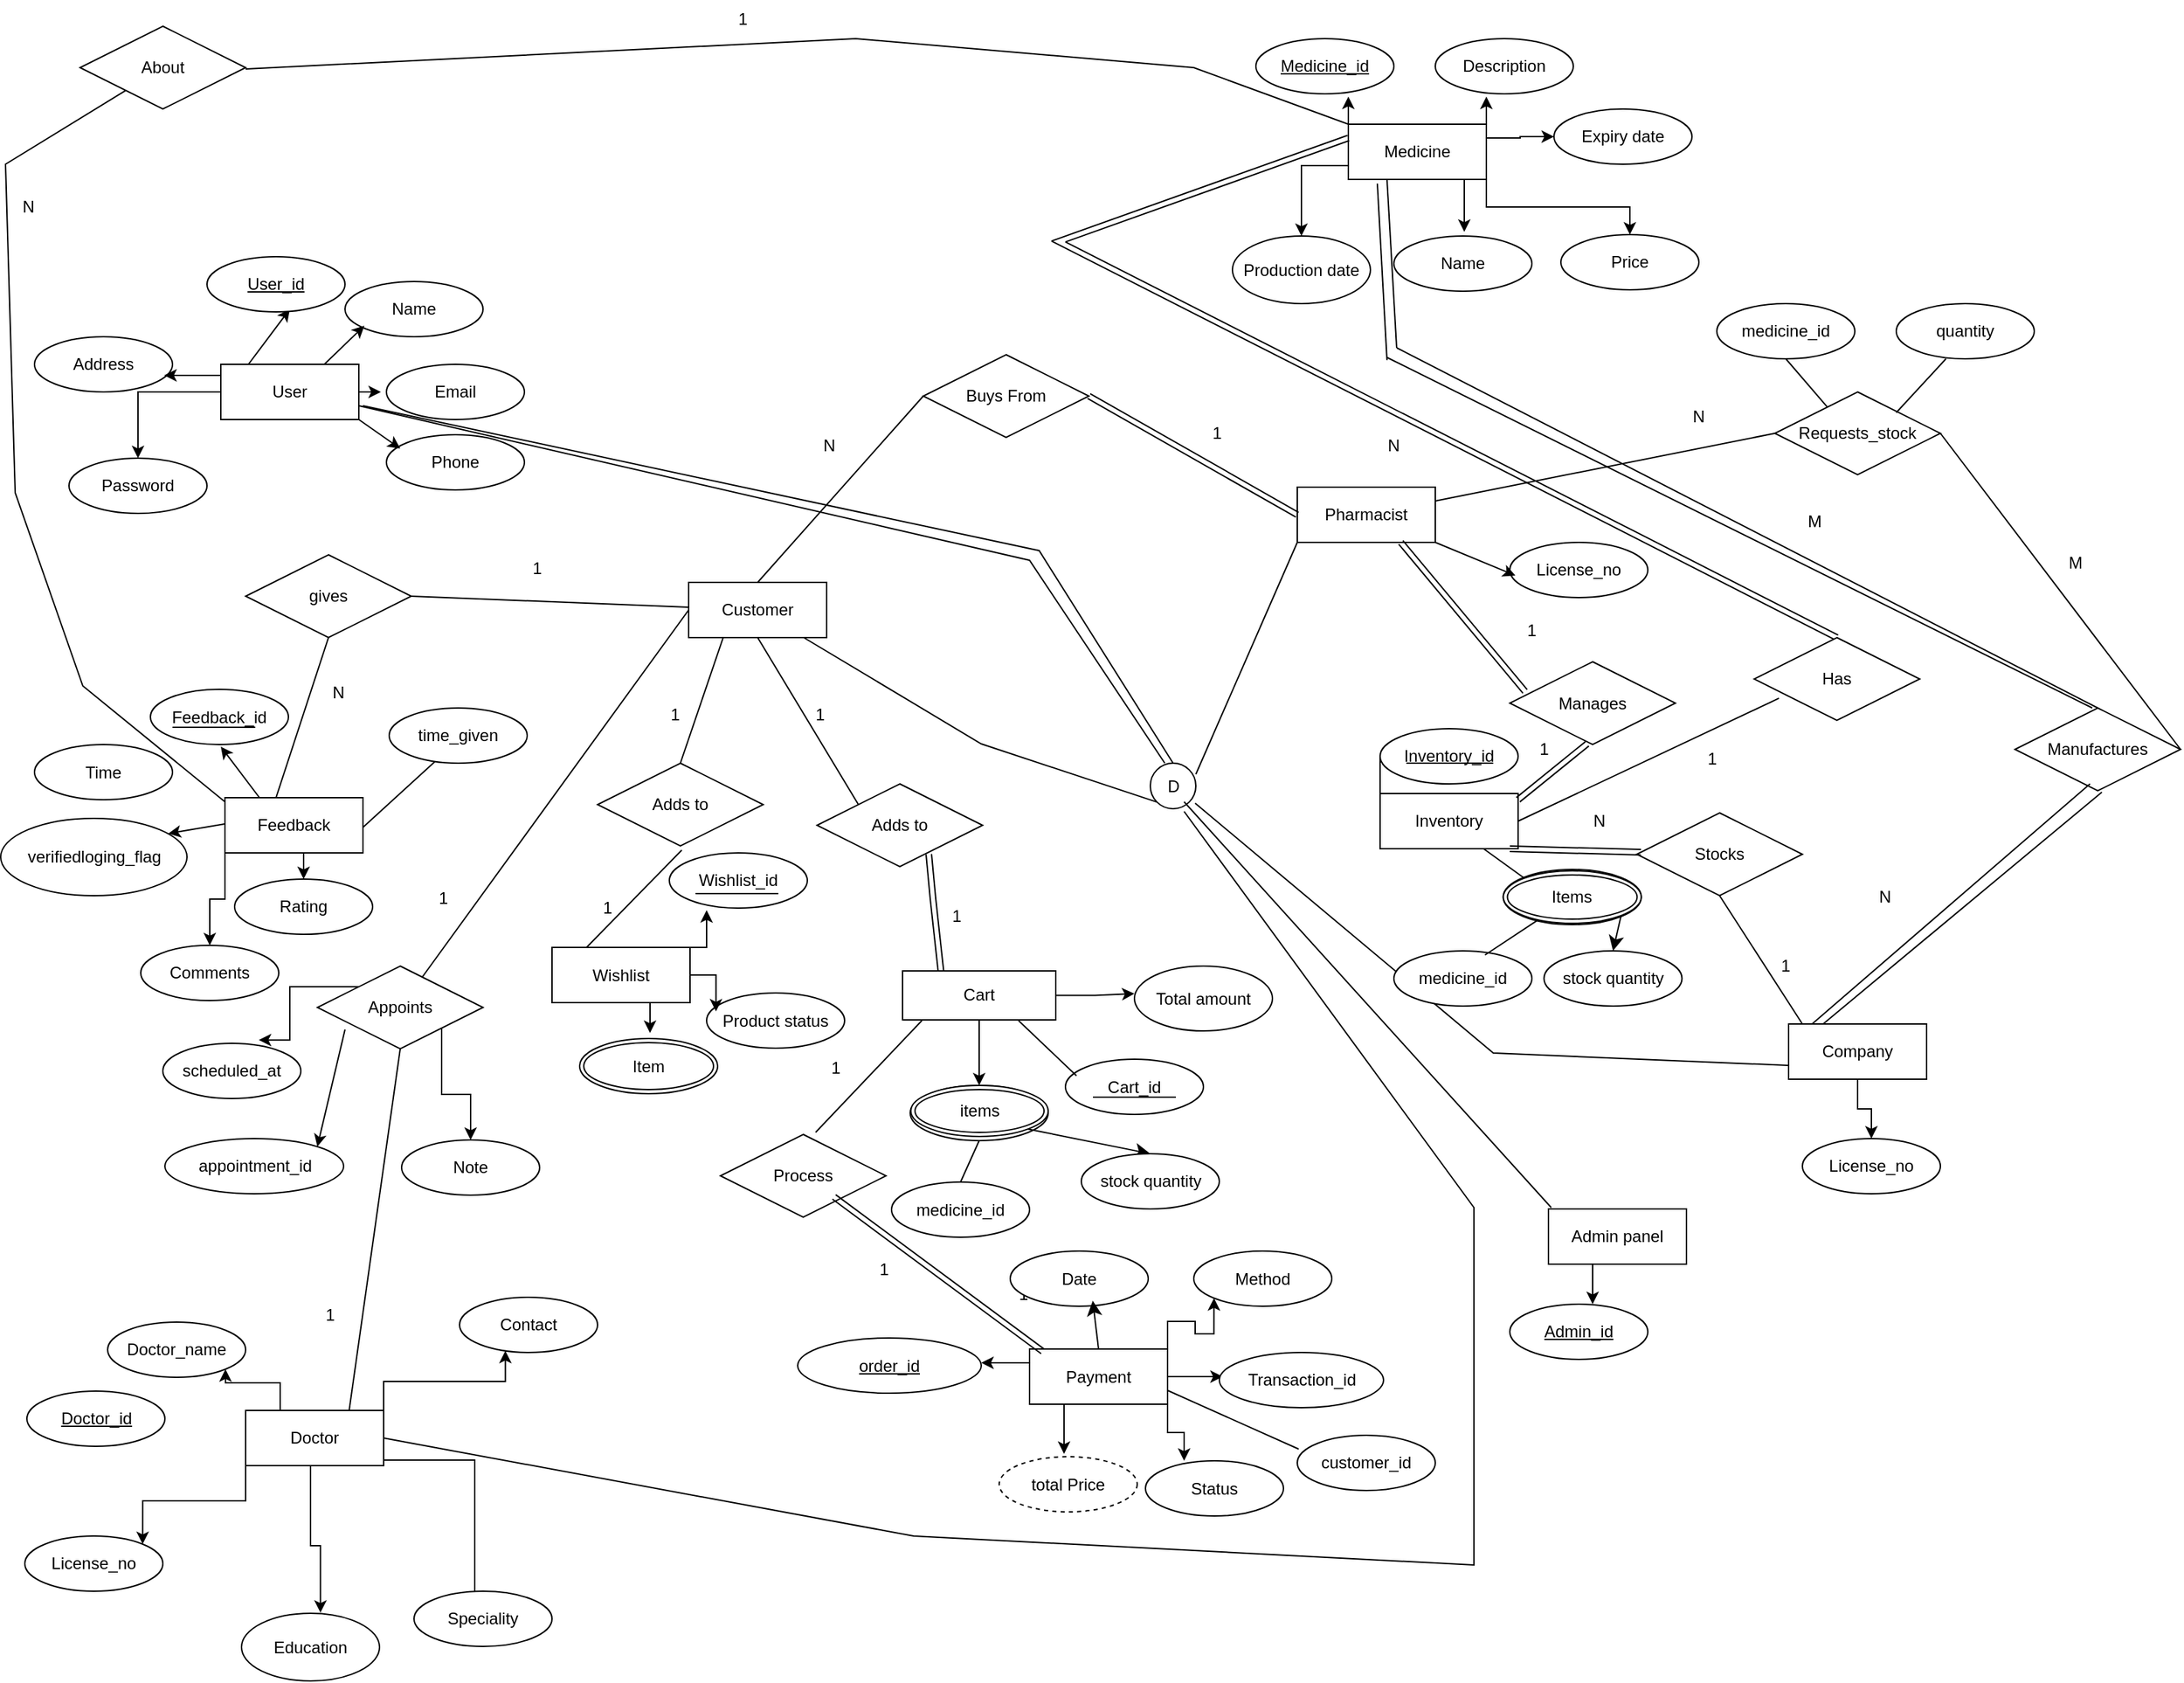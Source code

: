 <mxfile version="28.1.2">
  <diagram name="Page-1" id="v4HXHSRvq-0TawZMF5cE">
    <mxGraphModel dx="1840" dy="809" grid="1" gridSize="10" guides="1" tooltips="1" connect="1" arrows="1" fold="1" page="1" pageScale="1" pageWidth="850" pageHeight="1100" math="0" shadow="0">
      <root>
        <mxCell id="0" />
        <mxCell id="1" parent="0" />
        <mxCell id="WJC3YyN3c5gOsNlFL1U4-1" style="edgeStyle=orthogonalEdgeStyle;rounded=0;orthogonalLoop=1;jettySize=auto;html=1;exitX=0;exitY=0.5;exitDx=0;exitDy=0;entryX=0.5;entryY=0;entryDx=0;entryDy=0;" edge="1" parent="1" source="WJC3YyN3c5gOsNlFL1U4-2" target="WJC3YyN3c5gOsNlFL1U4-139">
          <mxGeometry relative="1" as="geometry" />
        </mxCell>
        <mxCell id="WJC3YyN3c5gOsNlFL1U4-2" value="User" style="whiteSpace=wrap;html=1;align=center;" vertex="1" parent="1">
          <mxGeometry x="170" y="264" width="100" height="40" as="geometry" />
        </mxCell>
        <mxCell id="WJC3YyN3c5gOsNlFL1U4-3" value="" style="endArrow=classic;html=1;rounded=0;" edge="1" parent="1">
          <mxGeometry width="50" height="50" relative="1" as="geometry">
            <mxPoint x="190" y="264" as="sourcePoint" />
            <mxPoint x="220" y="224" as="targetPoint" />
          </mxGeometry>
        </mxCell>
        <mxCell id="WJC3YyN3c5gOsNlFL1U4-4" value="Address" style="ellipse;whiteSpace=wrap;html=1;align=center;" vertex="1" parent="1">
          <mxGeometry x="35" y="244" width="100" height="40" as="geometry" />
        </mxCell>
        <mxCell id="WJC3YyN3c5gOsNlFL1U4-5" value="Phone" style="ellipse;whiteSpace=wrap;html=1;align=center;" vertex="1" parent="1">
          <mxGeometry x="290" y="315" width="100" height="40" as="geometry" />
        </mxCell>
        <mxCell id="WJC3YyN3c5gOsNlFL1U4-6" value="Email" style="ellipse;whiteSpace=wrap;html=1;align=center;" vertex="1" parent="1">
          <mxGeometry x="290" y="264" width="100" height="40" as="geometry" />
        </mxCell>
        <mxCell id="WJC3YyN3c5gOsNlFL1U4-7" value="Name" style="ellipse;whiteSpace=wrap;html=1;align=center;" vertex="1" parent="1">
          <mxGeometry x="260" y="204" width="100" height="40" as="geometry" />
        </mxCell>
        <mxCell id="WJC3YyN3c5gOsNlFL1U4-8" value="" style="endArrow=classic;html=1;rounded=0;" edge="1" parent="1">
          <mxGeometry width="50" height="50" relative="1" as="geometry">
            <mxPoint x="245" y="264" as="sourcePoint" />
            <mxPoint x="274" y="236" as="targetPoint" />
            <Array as="points" />
          </mxGeometry>
        </mxCell>
        <mxCell id="WJC3YyN3c5gOsNlFL1U4-9" value="" style="endArrow=classic;html=1;rounded=0;" edge="1" parent="1">
          <mxGeometry width="50" height="50" relative="1" as="geometry">
            <mxPoint x="170" y="272" as="sourcePoint" />
            <mxPoint x="129" y="272" as="targetPoint" />
          </mxGeometry>
        </mxCell>
        <mxCell id="WJC3YyN3c5gOsNlFL1U4-10" value="" style="endArrow=none;html=1;rounded=0;" edge="1" parent="1">
          <mxGeometry width="50" height="50" relative="1" as="geometry">
            <mxPoint x="259" y="419" as="sourcePoint" />
            <mxPoint x="259" y="419" as="targetPoint" />
          </mxGeometry>
        </mxCell>
        <mxCell id="WJC3YyN3c5gOsNlFL1U4-11" value="" style="edgeStyle=none;orthogonalLoop=1;jettySize=auto;html=1;rounded=0;" edge="1" parent="1">
          <mxGeometry width="100" relative="1" as="geometry">
            <mxPoint x="270" y="284" as="sourcePoint" />
            <mxPoint x="286" y="284" as="targetPoint" />
            <Array as="points" />
          </mxGeometry>
        </mxCell>
        <mxCell id="WJC3YyN3c5gOsNlFL1U4-12" value="" style="edgeStyle=none;orthogonalLoop=1;jettySize=auto;html=1;rounded=0;" edge="1" parent="1">
          <mxGeometry width="100" relative="1" as="geometry">
            <mxPoint x="270" y="304" as="sourcePoint" />
            <mxPoint x="300" y="325" as="targetPoint" />
            <Array as="points" />
          </mxGeometry>
        </mxCell>
        <mxCell id="WJC3YyN3c5gOsNlFL1U4-13" style="edgeStyle=orthogonalEdgeStyle;rounded=0;orthogonalLoop=1;jettySize=auto;html=1;exitX=0.5;exitY=1;exitDx=0;exitDy=0;entryX=0.5;entryY=0;entryDx=0;entryDy=0;" edge="1" parent="1" source="WJC3YyN3c5gOsNlFL1U4-15" target="WJC3YyN3c5gOsNlFL1U4-22">
          <mxGeometry relative="1" as="geometry" />
        </mxCell>
        <mxCell id="WJC3YyN3c5gOsNlFL1U4-14" style="edgeStyle=orthogonalEdgeStyle;rounded=0;orthogonalLoop=1;jettySize=auto;html=1;exitX=0;exitY=1;exitDx=0;exitDy=0;entryX=0.5;entryY=0;entryDx=0;entryDy=0;" edge="1" parent="1" source="WJC3YyN3c5gOsNlFL1U4-15" target="WJC3YyN3c5gOsNlFL1U4-99">
          <mxGeometry relative="1" as="geometry" />
        </mxCell>
        <mxCell id="WJC3YyN3c5gOsNlFL1U4-15" value="Feedback" style="whiteSpace=wrap;html=1;align=center;" vertex="1" parent="1">
          <mxGeometry x="173" y="578" width="100" height="40" as="geometry" />
        </mxCell>
        <mxCell id="WJC3YyN3c5gOsNlFL1U4-16" value="Feedback_id" style="ellipse;whiteSpace=wrap;html=1;align=center;" vertex="1" parent="1">
          <mxGeometry x="119" y="499.5" width="100" height="40" as="geometry" />
        </mxCell>
        <mxCell id="WJC3YyN3c5gOsNlFL1U4-17" value="verifiedloging_flag" style="ellipse;whiteSpace=wrap;html=1;align=center;" vertex="1" parent="1">
          <mxGeometry x="10.5" y="593" width="135" height="56" as="geometry" />
        </mxCell>
        <mxCell id="WJC3YyN3c5gOsNlFL1U4-18" value="" style="line;strokeWidth=1;rotatable=0;dashed=0;labelPosition=right;align=left;verticalAlign=middle;spacingTop=0;spacingLeft=6;points=[];portConstraint=eastwest;" vertex="1" parent="1">
          <mxGeometry x="135" y="522" width="60" height="10" as="geometry" />
        </mxCell>
        <mxCell id="WJC3YyN3c5gOsNlFL1U4-19" value="User_id" style="ellipse;whiteSpace=wrap;html=1;align=center;fontStyle=4;" vertex="1" parent="1">
          <mxGeometry x="160" y="186" width="100" height="40" as="geometry" />
        </mxCell>
        <mxCell id="WJC3YyN3c5gOsNlFL1U4-20" value="" style="endArrow=classic;html=1;rounded=0;exitX=0.25;exitY=0;exitDx=0;exitDy=0;" edge="1" parent="1" source="WJC3YyN3c5gOsNlFL1U4-15">
          <mxGeometry width="50" height="50" relative="1" as="geometry">
            <mxPoint x="164" y="587" as="sourcePoint" />
            <mxPoint x="170" y="541" as="targetPoint" />
            <Array as="points" />
          </mxGeometry>
        </mxCell>
        <mxCell id="WJC3YyN3c5gOsNlFL1U4-21" value="" style="endArrow=classic;html=1;rounded=0;" edge="1" parent="1">
          <mxGeometry width="50" height="50" relative="1" as="geometry">
            <mxPoint x="173" y="597" as="sourcePoint" />
            <mxPoint x="132" y="604" as="targetPoint" />
            <Array as="points">
              <mxPoint x="173" y="597" />
            </Array>
          </mxGeometry>
        </mxCell>
        <mxCell id="WJC3YyN3c5gOsNlFL1U4-22" value="Rating" style="ellipse;whiteSpace=wrap;html=1;align=center;" vertex="1" parent="1">
          <mxGeometry x="180" y="637" width="100" height="40" as="geometry" />
        </mxCell>
        <mxCell id="WJC3YyN3c5gOsNlFL1U4-23" style="edgeStyle=orthogonalEdgeStyle;rounded=0;orthogonalLoop=1;jettySize=auto;html=1;exitX=1;exitY=0.25;exitDx=0;exitDy=0;entryX=0;entryY=0.5;entryDx=0;entryDy=0;" edge="1" parent="1" source="WJC3YyN3c5gOsNlFL1U4-29" target="WJC3YyN3c5gOsNlFL1U4-34">
          <mxGeometry relative="1" as="geometry" />
        </mxCell>
        <mxCell id="WJC3YyN3c5gOsNlFL1U4-24" style="edgeStyle=orthogonalEdgeStyle;rounded=0;orthogonalLoop=1;jettySize=auto;html=1;exitX=0;exitY=0.75;exitDx=0;exitDy=0;" edge="1" parent="1" source="WJC3YyN3c5gOsNlFL1U4-29" target="WJC3YyN3c5gOsNlFL1U4-33">
          <mxGeometry relative="1" as="geometry" />
        </mxCell>
        <mxCell id="WJC3YyN3c5gOsNlFL1U4-25" style="edgeStyle=orthogonalEdgeStyle;rounded=0;orthogonalLoop=1;jettySize=auto;html=1;exitX=0.75;exitY=1;exitDx=0;exitDy=0;" edge="1" parent="1" source="WJC3YyN3c5gOsNlFL1U4-29">
          <mxGeometry relative="1" as="geometry">
            <mxPoint x="1071" y="168" as="targetPoint" />
          </mxGeometry>
        </mxCell>
        <mxCell id="WJC3YyN3c5gOsNlFL1U4-26" style="edgeStyle=orthogonalEdgeStyle;rounded=0;orthogonalLoop=1;jettySize=auto;html=1;exitX=0;exitY=0;exitDx=0;exitDy=0;" edge="1" parent="1" source="WJC3YyN3c5gOsNlFL1U4-29">
          <mxGeometry relative="1" as="geometry">
            <mxPoint x="987" y="70" as="targetPoint" />
          </mxGeometry>
        </mxCell>
        <mxCell id="WJC3YyN3c5gOsNlFL1U4-27" style="edgeStyle=orthogonalEdgeStyle;rounded=0;orthogonalLoop=1;jettySize=auto;html=1;exitX=1;exitY=0;exitDx=0;exitDy=0;" edge="1" parent="1" source="WJC3YyN3c5gOsNlFL1U4-29">
          <mxGeometry relative="1" as="geometry">
            <mxPoint x="1087" y="70" as="targetPoint" />
          </mxGeometry>
        </mxCell>
        <mxCell id="WJC3YyN3c5gOsNlFL1U4-28" style="edgeStyle=orthogonalEdgeStyle;rounded=0;orthogonalLoop=1;jettySize=auto;html=1;exitX=1;exitY=1;exitDx=0;exitDy=0;" edge="1" parent="1" source="WJC3YyN3c5gOsNlFL1U4-29" target="WJC3YyN3c5gOsNlFL1U4-64">
          <mxGeometry relative="1" as="geometry">
            <mxPoint x="1176" y="175" as="targetPoint" />
          </mxGeometry>
        </mxCell>
        <mxCell id="WJC3YyN3c5gOsNlFL1U4-29" value="Medicine" style="whiteSpace=wrap;html=1;align=center;" vertex="1" parent="1">
          <mxGeometry x="987" y="90" width="100" height="40" as="geometry" />
        </mxCell>
        <mxCell id="WJC3YyN3c5gOsNlFL1U4-30" value="Medicine_id" style="ellipse;whiteSpace=wrap;html=1;align=center;fontStyle=4;" vertex="1" parent="1">
          <mxGeometry x="920" y="28" width="100" height="40" as="geometry" />
        </mxCell>
        <mxCell id="WJC3YyN3c5gOsNlFL1U4-31" value="Name" style="ellipse;whiteSpace=wrap;html=1;align=center;" vertex="1" parent="1">
          <mxGeometry x="1020" y="171" width="100" height="40" as="geometry" />
        </mxCell>
        <mxCell id="WJC3YyN3c5gOsNlFL1U4-32" value="Description" style="ellipse;whiteSpace=wrap;html=1;align=center;" vertex="1" parent="1">
          <mxGeometry x="1050" y="28" width="100" height="40" as="geometry" />
        </mxCell>
        <mxCell id="WJC3YyN3c5gOsNlFL1U4-33" value="Production date" style="ellipse;whiteSpace=wrap;html=1;align=center;" vertex="1" parent="1">
          <mxGeometry x="903" y="171" width="100" height="49" as="geometry" />
        </mxCell>
        <mxCell id="WJC3YyN3c5gOsNlFL1U4-34" value="Expiry date" style="ellipse;whiteSpace=wrap;html=1;align=center;" vertex="1" parent="1">
          <mxGeometry x="1136" y="79" width="100" height="40" as="geometry" />
        </mxCell>
        <mxCell id="WJC3YyN3c5gOsNlFL1U4-35" style="edgeStyle=orthogonalEdgeStyle;rounded=0;orthogonalLoop=1;jettySize=auto;html=1;exitX=0;exitY=1;exitDx=0;exitDy=0;entryX=1;entryY=0;entryDx=0;entryDy=0;" edge="1" parent="1" source="WJC3YyN3c5gOsNlFL1U4-38" target="WJC3YyN3c5gOsNlFL1U4-40">
          <mxGeometry relative="1" as="geometry" />
        </mxCell>
        <mxCell id="WJC3YyN3c5gOsNlFL1U4-36" style="edgeStyle=orthogonalEdgeStyle;rounded=0;orthogonalLoop=1;jettySize=auto;html=1;exitX=0.25;exitY=0;exitDx=0;exitDy=0;entryX=1;entryY=1;entryDx=0;entryDy=0;" edge="1" parent="1" source="WJC3YyN3c5gOsNlFL1U4-38" target="WJC3YyN3c5gOsNlFL1U4-41">
          <mxGeometry relative="1" as="geometry" />
        </mxCell>
        <mxCell id="WJC3YyN3c5gOsNlFL1U4-37" style="edgeStyle=orthogonalEdgeStyle;rounded=0;orthogonalLoop=1;jettySize=auto;html=1;exitX=1;exitY=0.5;exitDx=0;exitDy=0;entryX=0;entryY=0.5;entryDx=0;entryDy=0;" edge="1" parent="1">
          <mxGeometry relative="1" as="geometry">
            <mxPoint x="288" y="1057" as="sourcePoint" />
            <mxPoint x="353" y="1162" as="targetPoint" />
            <Array as="points">
              <mxPoint x="354" y="1058" />
              <mxPoint x="354" y="1162" />
            </Array>
          </mxGeometry>
        </mxCell>
        <mxCell id="WJC3YyN3c5gOsNlFL1U4-38" value="Doctor" style="whiteSpace=wrap;html=1;align=center;" vertex="1" parent="1">
          <mxGeometry x="188" y="1022" width="100" height="40" as="geometry" />
        </mxCell>
        <mxCell id="WJC3YyN3c5gOsNlFL1U4-39" value="Doctor_id" style="ellipse;whiteSpace=wrap;html=1;align=center;fontStyle=4;" vertex="1" parent="1">
          <mxGeometry x="29.5" y="1008" width="100" height="40" as="geometry" />
        </mxCell>
        <mxCell id="WJC3YyN3c5gOsNlFL1U4-40" value="License_no" style="ellipse;whiteSpace=wrap;html=1;align=center;" vertex="1" parent="1">
          <mxGeometry x="28" y="1113" width="100" height="40" as="geometry" />
        </mxCell>
        <mxCell id="WJC3YyN3c5gOsNlFL1U4-41" value="Doctor_name" style="ellipse;whiteSpace=wrap;html=1;align=center;" vertex="1" parent="1">
          <mxGeometry x="88" y="958" width="100" height="40" as="geometry" />
        </mxCell>
        <mxCell id="WJC3YyN3c5gOsNlFL1U4-42" value="Education" style="ellipse;whiteSpace=wrap;html=1;align=center;" vertex="1" parent="1">
          <mxGeometry x="185" y="1169" width="100" height="49" as="geometry" />
        </mxCell>
        <mxCell id="WJC3YyN3c5gOsNlFL1U4-43" value="Speciality" style="ellipse;whiteSpace=wrap;html=1;align=center;" vertex="1" parent="1">
          <mxGeometry x="310" y="1153" width="100" height="40" as="geometry" />
        </mxCell>
        <mxCell id="WJC3YyN3c5gOsNlFL1U4-44" value="Contact" style="ellipse;whiteSpace=wrap;html=1;align=center;" vertex="1" parent="1">
          <mxGeometry x="343" y="940" width="100" height="40" as="geometry" />
        </mxCell>
        <mxCell id="WJC3YyN3c5gOsNlFL1U4-45" style="edgeStyle=orthogonalEdgeStyle;rounded=0;orthogonalLoop=1;jettySize=auto;html=1;entryX=0.572;entryY=-0.009;entryDx=0;entryDy=0;entryPerimeter=0;" edge="1" parent="1" source="WJC3YyN3c5gOsNlFL1U4-38" target="WJC3YyN3c5gOsNlFL1U4-42">
          <mxGeometry relative="1" as="geometry">
            <Array as="points">
              <mxPoint x="235" y="1120" />
              <mxPoint x="242" y="1120" />
            </Array>
          </mxGeometry>
        </mxCell>
        <mxCell id="WJC3YyN3c5gOsNlFL1U4-46" style="edgeStyle=orthogonalEdgeStyle;rounded=0;orthogonalLoop=1;jettySize=auto;html=1;exitX=1;exitY=1;exitDx=0;exitDy=0;entryX=0.5;entryY=0;entryDx=0;entryDy=0;" edge="1" parent="1" source="WJC3YyN3c5gOsNlFL1U4-47" target="WJC3YyN3c5gOsNlFL1U4-138">
          <mxGeometry relative="1" as="geometry" />
        </mxCell>
        <mxCell id="WJC3YyN3c5gOsNlFL1U4-47" value="Appoints" style="shape=rhombus;perimeter=rhombusPerimeter;whiteSpace=wrap;html=1;align=center;" vertex="1" parent="1">
          <mxGeometry x="240" y="700" width="120" height="60" as="geometry" />
        </mxCell>
        <mxCell id="WJC3YyN3c5gOsNlFL1U4-48" style="edgeStyle=orthogonalEdgeStyle;rounded=0;orthogonalLoop=1;jettySize=auto;html=1;exitX=1;exitY=0;exitDx=0;exitDy=0;entryX=0.332;entryY=0.97;entryDx=0;entryDy=0;entryPerimeter=0;" edge="1" parent="1" source="WJC3YyN3c5gOsNlFL1U4-38" target="WJC3YyN3c5gOsNlFL1U4-44">
          <mxGeometry relative="1" as="geometry" />
        </mxCell>
        <mxCell id="WJC3YyN3c5gOsNlFL1U4-49" value="gives" style="shape=rhombus;perimeter=rhombusPerimeter;whiteSpace=wrap;html=1;align=center;" vertex="1" parent="1">
          <mxGeometry x="188" y="402" width="120" height="60" as="geometry" />
        </mxCell>
        <mxCell id="WJC3YyN3c5gOsNlFL1U4-50" value="N" style="text;strokeColor=none;fillColor=none;spacingLeft=4;spacingRight=4;overflow=hidden;rotatable=0;points=[[0,0.5],[1,0.5]];portConstraint=eastwest;fontSize=12;whiteSpace=wrap;html=1;" vertex="1" parent="1">
          <mxGeometry x="245" y="488" width="40" height="30" as="geometry" />
        </mxCell>
        <mxCell id="WJC3YyN3c5gOsNlFL1U4-51" value="Wishlist_id" style="ellipse;whiteSpace=wrap;html=1;align=center;" vertex="1" parent="1">
          <mxGeometry x="495" y="618" width="100" height="40" as="geometry" />
        </mxCell>
        <mxCell id="WJC3YyN3c5gOsNlFL1U4-52" value="Product status" style="ellipse;whiteSpace=wrap;html=1;align=center;" vertex="1" parent="1">
          <mxGeometry x="522" y="719.5" width="100" height="40" as="geometry" />
        </mxCell>
        <mxCell id="WJC3YyN3c5gOsNlFL1U4-53" value="" style="line;strokeWidth=1;rotatable=0;dashed=0;labelPosition=right;align=left;verticalAlign=middle;spacingTop=0;spacingLeft=6;points=[];portConstraint=eastwest;" vertex="1" parent="1">
          <mxGeometry x="514" y="618" width="60" height="59" as="geometry" />
        </mxCell>
        <mxCell id="WJC3YyN3c5gOsNlFL1U4-54" style="edgeStyle=orthogonalEdgeStyle;rounded=0;orthogonalLoop=1;jettySize=auto;html=1;exitX=0.75;exitY=1;exitDx=0;exitDy=0;entryX=0.5;entryY=0;entryDx=0;entryDy=0;" edge="1" parent="1" source="WJC3YyN3c5gOsNlFL1U4-55">
          <mxGeometry relative="1" as="geometry">
            <mxPoint x="481" y="748.5" as="targetPoint" />
          </mxGeometry>
        </mxCell>
        <mxCell id="WJC3YyN3c5gOsNlFL1U4-55" value="Wishlist" style="whiteSpace=wrap;html=1;align=center;" vertex="1" parent="1">
          <mxGeometry x="410" y="686.5" width="100" height="40" as="geometry" />
        </mxCell>
        <mxCell id="WJC3YyN3c5gOsNlFL1U4-56" value="Item" style="ellipse;shape=doubleEllipse;margin=3;whiteSpace=wrap;html=1;align=center;" vertex="1" parent="1">
          <mxGeometry x="430" y="752.5" width="100" height="40" as="geometry" />
        </mxCell>
        <mxCell id="WJC3YyN3c5gOsNlFL1U4-57" style="edgeStyle=orthogonalEdgeStyle;rounded=0;orthogonalLoop=1;jettySize=auto;html=1;exitX=1;exitY=0;exitDx=0;exitDy=0;entryX=0.28;entryY=1;entryDx=0;entryDy=0;entryPerimeter=0;" edge="1" parent="1" source="WJC3YyN3c5gOsNlFL1U4-55">
          <mxGeometry relative="1" as="geometry">
            <mxPoint x="522" y="659.5" as="targetPoint" />
          </mxGeometry>
        </mxCell>
        <mxCell id="WJC3YyN3c5gOsNlFL1U4-58" style="edgeStyle=orthogonalEdgeStyle;rounded=0;orthogonalLoop=1;jettySize=auto;html=1;exitX=1;exitY=0.5;exitDx=0;exitDy=0;entryX=0.068;entryY=0.335;entryDx=0;entryDy=0;entryPerimeter=0;" edge="1" parent="1" source="WJC3YyN3c5gOsNlFL1U4-55">
          <mxGeometry relative="1" as="geometry">
            <mxPoint x="528.8" y="732.9" as="targetPoint" />
          </mxGeometry>
        </mxCell>
        <mxCell id="WJC3YyN3c5gOsNlFL1U4-59" value="Adds to" style="shape=rhombus;perimeter=rhombusPerimeter;whiteSpace=wrap;html=1;align=center;" vertex="1" parent="1">
          <mxGeometry x="443" y="553" width="120" height="60" as="geometry" />
        </mxCell>
        <mxCell id="WJC3YyN3c5gOsNlFL1U4-60" value="" style="endArrow=none;html=1;rounded=0;entryX=0.25;entryY=0;entryDx=0;entryDy=0;" edge="1" parent="1" target="WJC3YyN3c5gOsNlFL1U4-55">
          <mxGeometry relative="1" as="geometry">
            <mxPoint x="504" y="616" as="sourcePoint" />
            <mxPoint x="490" y="719.5" as="targetPoint" />
          </mxGeometry>
        </mxCell>
        <mxCell id="WJC3YyN3c5gOsNlFL1U4-61" style="edgeStyle=orthogonalEdgeStyle;rounded=0;orthogonalLoop=1;jettySize=auto;html=1;exitX=1;exitY=0.5;exitDx=0;exitDy=0;entryX=0;entryY=0.5;entryDx=0;entryDy=0;" edge="1" parent="1" source="WJC3YyN3c5gOsNlFL1U4-63">
          <mxGeometry relative="1" as="geometry">
            <mxPoint x="832" y="720" as="targetPoint" />
          </mxGeometry>
        </mxCell>
        <mxCell id="WJC3YyN3c5gOsNlFL1U4-62" style="edgeStyle=orthogonalEdgeStyle;rounded=0;orthogonalLoop=1;jettySize=auto;html=1;exitX=0.5;exitY=1;exitDx=0;exitDy=0;entryX=0.5;entryY=0;entryDx=0;entryDy=0;" edge="1" parent="1" source="WJC3YyN3c5gOsNlFL1U4-63" target="WJC3YyN3c5gOsNlFL1U4-66">
          <mxGeometry relative="1" as="geometry" />
        </mxCell>
        <mxCell id="WJC3YyN3c5gOsNlFL1U4-63" value="Cart" style="whiteSpace=wrap;html=1;align=center;" vertex="1" parent="1">
          <mxGeometry x="664" y="703.5" width="111" height="35.5" as="geometry" />
        </mxCell>
        <mxCell id="WJC3YyN3c5gOsNlFL1U4-64" value="Price" style="ellipse;whiteSpace=wrap;html=1;align=center;" vertex="1" parent="1">
          <mxGeometry x="1141" y="170" width="100" height="40" as="geometry" />
        </mxCell>
        <mxCell id="WJC3YyN3c5gOsNlFL1U4-65" value="Total amount" style="ellipse;whiteSpace=wrap;html=1;align=center;" vertex="1" parent="1">
          <mxGeometry x="832" y="700" width="100" height="47" as="geometry" />
        </mxCell>
        <mxCell id="WJC3YyN3c5gOsNlFL1U4-66" value="Order_id" style="ellipse;whiteSpace=wrap;html=1;align=center;fontStyle=4;" vertex="1" parent="1">
          <mxGeometry x="669.5" y="786.5" width="100" height="40" as="geometry" />
        </mxCell>
        <mxCell id="WJC3YyN3c5gOsNlFL1U4-67" value="Adds to" style="shape=rhombus;perimeter=rhombusPerimeter;whiteSpace=wrap;html=1;align=center;" vertex="1" parent="1">
          <mxGeometry x="602" y="568" width="120" height="60" as="geometry" />
        </mxCell>
        <mxCell id="WJC3YyN3c5gOsNlFL1U4-68" value="Pharmacist" style="whiteSpace=wrap;html=1;align=center;" vertex="1" parent="1">
          <mxGeometry x="950" y="353" width="100" height="40" as="geometry" />
        </mxCell>
        <mxCell id="WJC3YyN3c5gOsNlFL1U4-69" value="License_no" style="ellipse;whiteSpace=wrap;html=1;align=center;" vertex="1" parent="1">
          <mxGeometry x="1104" y="393" width="100" height="40" as="geometry" />
        </mxCell>
        <mxCell id="WJC3YyN3c5gOsNlFL1U4-70" value="" style="endArrow=classic;html=1;rounded=0;exitX=1;exitY=1;exitDx=0;exitDy=0;" edge="1" parent="1" source="WJC3YyN3c5gOsNlFL1U4-68">
          <mxGeometry width="50" height="50" relative="1" as="geometry">
            <mxPoint x="1058" y="467" as="sourcePoint" />
            <mxPoint x="1108" y="417" as="targetPoint" />
          </mxGeometry>
        </mxCell>
        <mxCell id="WJC3YyN3c5gOsNlFL1U4-71" style="edgeStyle=orthogonalEdgeStyle;rounded=0;orthogonalLoop=1;jettySize=auto;html=1;exitX=1;exitY=0.5;exitDx=0;exitDy=0;" edge="1" parent="1" source="WJC3YyN3c5gOsNlFL1U4-75">
          <mxGeometry relative="1" as="geometry">
            <mxPoint x="896" y="997.5" as="targetPoint" />
          </mxGeometry>
        </mxCell>
        <mxCell id="WJC3YyN3c5gOsNlFL1U4-72" style="edgeStyle=orthogonalEdgeStyle;rounded=0;orthogonalLoop=1;jettySize=auto;html=1;exitX=1;exitY=0;exitDx=0;exitDy=0;entryX=0;entryY=1;entryDx=0;entryDy=0;" edge="1" parent="1" source="WJC3YyN3c5gOsNlFL1U4-75" target="WJC3YyN3c5gOsNlFL1U4-78">
          <mxGeometry relative="1" as="geometry" />
        </mxCell>
        <mxCell id="WJC3YyN3c5gOsNlFL1U4-73" style="edgeStyle=orthogonalEdgeStyle;rounded=0;orthogonalLoop=1;jettySize=auto;html=1;exitX=0;exitY=0.25;exitDx=0;exitDy=0;" edge="1" parent="1" source="WJC3YyN3c5gOsNlFL1U4-75">
          <mxGeometry relative="1" as="geometry">
            <mxPoint x="721" y="987.5" as="targetPoint" />
          </mxGeometry>
        </mxCell>
        <mxCell id="WJC3YyN3c5gOsNlFL1U4-74" style="edgeStyle=orthogonalEdgeStyle;rounded=0;orthogonalLoop=1;jettySize=auto;html=1;exitX=0.25;exitY=1;exitDx=0;exitDy=0;" edge="1" parent="1" source="WJC3YyN3c5gOsNlFL1U4-75">
          <mxGeometry relative="1" as="geometry">
            <mxPoint x="781" y="1053.5" as="targetPoint" />
          </mxGeometry>
        </mxCell>
        <mxCell id="WJC3YyN3c5gOsNlFL1U4-75" value="Payment" style="whiteSpace=wrap;html=1;align=center;" vertex="1" parent="1">
          <mxGeometry x="756" y="977.5" width="100" height="40" as="geometry" />
        </mxCell>
        <mxCell id="WJC3YyN3c5gOsNlFL1U4-76" value="order_id" style="ellipse;whiteSpace=wrap;html=1;align=center;fontStyle=4;" vertex="1" parent="1">
          <mxGeometry x="588" y="969.5" width="133" height="40" as="geometry" />
        </mxCell>
        <mxCell id="WJC3YyN3c5gOsNlFL1U4-77" value="Transaction_id" style="ellipse;whiteSpace=wrap;html=1;align=center;" vertex="1" parent="1">
          <mxGeometry x="893.5" y="980" width="119" height="40" as="geometry" />
        </mxCell>
        <mxCell id="WJC3YyN3c5gOsNlFL1U4-78" value="Method" style="ellipse;whiteSpace=wrap;html=1;align=center;" vertex="1" parent="1">
          <mxGeometry x="875" y="906.5" width="100" height="40" as="geometry" />
        </mxCell>
        <mxCell id="WJC3YyN3c5gOsNlFL1U4-79" value="Status" style="ellipse;whiteSpace=wrap;html=1;align=center;" vertex="1" parent="1">
          <mxGeometry x="840" y="1058.5" width="100" height="40" as="geometry" />
        </mxCell>
        <mxCell id="WJC3YyN3c5gOsNlFL1U4-80" style="edgeStyle=orthogonalEdgeStyle;rounded=0;orthogonalLoop=1;jettySize=auto;html=1;exitX=1;exitY=1;exitDx=0;exitDy=0;entryX=0.28;entryY=0;entryDx=0;entryDy=0;entryPerimeter=0;" edge="1" parent="1" source="WJC3YyN3c5gOsNlFL1U4-75" target="WJC3YyN3c5gOsNlFL1U4-79">
          <mxGeometry relative="1" as="geometry" />
        </mxCell>
        <mxCell id="WJC3YyN3c5gOsNlFL1U4-81" value="total Price" style="ellipse;whiteSpace=wrap;html=1;align=center;dashed=1;" vertex="1" parent="1">
          <mxGeometry x="734" y="1055.5" width="100" height="40" as="geometry" />
        </mxCell>
        <mxCell id="WJC3YyN3c5gOsNlFL1U4-82" style="edgeStyle=orthogonalEdgeStyle;rounded=0;orthogonalLoop=1;jettySize=auto;html=1;exitX=0.5;exitY=1;exitDx=0;exitDy=0;entryX=0.5;entryY=0;entryDx=0;entryDy=0;" edge="1" parent="1" source="WJC3YyN3c5gOsNlFL1U4-83" target="WJC3YyN3c5gOsNlFL1U4-84">
          <mxGeometry relative="1" as="geometry" />
        </mxCell>
        <mxCell id="WJC3YyN3c5gOsNlFL1U4-83" value="Company" style="whiteSpace=wrap;html=1;align=center;" vertex="1" parent="1">
          <mxGeometry x="1306" y="742" width="100" height="40" as="geometry" />
        </mxCell>
        <mxCell id="WJC3YyN3c5gOsNlFL1U4-84" value="License_no" style="ellipse;whiteSpace=wrap;html=1;align=center;" vertex="1" parent="1">
          <mxGeometry x="1316" y="825" width="100" height="40" as="geometry" />
        </mxCell>
        <mxCell id="WJC3YyN3c5gOsNlFL1U4-85" value="Manufactures" style="shape=rhombus;perimeter=rhombusPerimeter;whiteSpace=wrap;html=1;align=center;" vertex="1" parent="1">
          <mxGeometry x="1470" y="513" width="120" height="60" as="geometry" />
        </mxCell>
        <mxCell id="WJC3YyN3c5gOsNlFL1U4-86" value="" style="endArrow=none;html=1;rounded=0;exitX=0.467;exitY=0;exitDx=0;exitDy=0;exitPerimeter=0;" edge="1" parent="1" source="WJC3YyN3c5gOsNlFL1U4-85">
          <mxGeometry width="50" height="50" relative="1" as="geometry">
            <mxPoint x="1372" y="511" as="sourcePoint" />
            <mxPoint x="1015" y="259" as="targetPoint" />
          </mxGeometry>
        </mxCell>
        <mxCell id="WJC3YyN3c5gOsNlFL1U4-87" value="" style="endArrow=none;html=1;rounded=0;" edge="1" parent="1">
          <mxGeometry width="50" height="50" relative="1" as="geometry">
            <mxPoint x="1015" y="261" as="sourcePoint" />
            <mxPoint x="1008" y="133" as="targetPoint" />
          </mxGeometry>
        </mxCell>
        <mxCell id="WJC3YyN3c5gOsNlFL1U4-88" value="" style="endArrow=none;html=1;rounded=0;" edge="1" parent="1">
          <mxGeometry width="50" height="50" relative="1" as="geometry">
            <mxPoint x="1022" y="252" as="sourcePoint" />
            <mxPoint x="1015" y="130" as="targetPoint" />
          </mxGeometry>
        </mxCell>
        <mxCell id="WJC3YyN3c5gOsNlFL1U4-89" value="" style="endArrow=none;html=1;rounded=0;entryX=0.5;entryY=0;entryDx=0;entryDy=0;" edge="1" parent="1" target="WJC3YyN3c5gOsNlFL1U4-85">
          <mxGeometry width="50" height="50" relative="1" as="geometry">
            <mxPoint x="1022" y="252" as="sourcePoint" />
            <mxPoint x="1104" y="333" as="targetPoint" />
          </mxGeometry>
        </mxCell>
        <mxCell id="WJC3YyN3c5gOsNlFL1U4-90" value="" style="endArrow=none;html=1;rounded=0;exitX=0.25;exitY=0;exitDx=0;exitDy=0;" edge="1" parent="1" source="WJC3YyN3c5gOsNlFL1U4-83">
          <mxGeometry width="50" height="50" relative="1" as="geometry">
            <mxPoint x="1330" y="625" as="sourcePoint" />
            <mxPoint x="1533" y="574" as="targetPoint" />
          </mxGeometry>
        </mxCell>
        <mxCell id="WJC3YyN3c5gOsNlFL1U4-91" value="" style="endArrow=none;html=1;rounded=0;" edge="1" parent="1">
          <mxGeometry width="50" height="50" relative="1" as="geometry">
            <mxPoint x="1323" y="742" as="sourcePoint" />
            <mxPoint x="1524.4" y="568" as="targetPoint" />
          </mxGeometry>
        </mxCell>
        <mxCell id="WJC3YyN3c5gOsNlFL1U4-92" value="M" style="text;html=1;align=center;verticalAlign=middle;whiteSpace=wrap;rounded=0;" vertex="1" parent="1">
          <mxGeometry x="1295" y="363" width="60" height="30" as="geometry" />
        </mxCell>
        <mxCell id="WJC3YyN3c5gOsNlFL1U4-93" value="N" style="text;html=1;align=center;verticalAlign=middle;whiteSpace=wrap;rounded=0;" vertex="1" parent="1">
          <mxGeometry x="1346" y="635" width="60" height="30" as="geometry" />
        </mxCell>
        <mxCell id="WJC3YyN3c5gOsNlFL1U4-94" value="Process" style="shape=rhombus;perimeter=rhombusPerimeter;whiteSpace=wrap;html=1;align=center;" vertex="1" parent="1">
          <mxGeometry x="532" y="822" width="120" height="60" as="geometry" />
        </mxCell>
        <mxCell id="WJC3YyN3c5gOsNlFL1U4-95" value="" style="endArrow=none;html=1;rounded=0;" edge="1" parent="1">
          <mxGeometry width="50" height="50" relative="1" as="geometry">
            <mxPoint x="601" y="820.5" as="sourcePoint" />
            <mxPoint x="678" y="739.5" as="targetPoint" />
          </mxGeometry>
        </mxCell>
        <mxCell id="WJC3YyN3c5gOsNlFL1U4-96" value="Buys From" style="shape=rhombus;perimeter=rhombusPerimeter;whiteSpace=wrap;html=1;align=center;" vertex="1" parent="1">
          <mxGeometry x="679" y="257" width="120" height="60" as="geometry" />
        </mxCell>
        <mxCell id="WJC3YyN3c5gOsNlFL1U4-97" value="" style="endArrow=none;html=1;rounded=0;entryX=0.5;entryY=1;entryDx=0;entryDy=0;" edge="1" parent="1" target="WJC3YyN3c5gOsNlFL1U4-49">
          <mxGeometry width="50" height="50" relative="1" as="geometry">
            <mxPoint x="210" y="578" as="sourcePoint" />
            <mxPoint x="260" y="528" as="targetPoint" />
          </mxGeometry>
        </mxCell>
        <mxCell id="WJC3YyN3c5gOsNlFL1U4-98" value="Time" style="ellipse;whiteSpace=wrap;html=1;align=center;" vertex="1" parent="1">
          <mxGeometry x="35" y="539.5" width="100" height="40" as="geometry" />
        </mxCell>
        <mxCell id="WJC3YyN3c5gOsNlFL1U4-99" value="Comments" style="ellipse;whiteSpace=wrap;html=1;align=center;" vertex="1" parent="1">
          <mxGeometry x="112" y="685" width="100" height="40" as="geometry" />
        </mxCell>
        <mxCell id="WJC3YyN3c5gOsNlFL1U4-100" value="" style="endArrow=none;html=1;rounded=0;entryX=0.5;entryY=1;entryDx=0;entryDy=0;exitX=0.75;exitY=0;exitDx=0;exitDy=0;" edge="1" parent="1" source="WJC3YyN3c5gOsNlFL1U4-38" target="WJC3YyN3c5gOsNlFL1U4-47">
          <mxGeometry width="50" height="50" relative="1" as="geometry">
            <mxPoint x="225" y="888" as="sourcePoint" />
            <mxPoint x="275" y="838" as="targetPoint" />
          </mxGeometry>
        </mxCell>
        <mxCell id="WJC3YyN3c5gOsNlFL1U4-101" value="1" style="text;strokeColor=none;fillColor=none;align=left;verticalAlign=middle;spacingLeft=4;spacingRight=4;overflow=hidden;points=[[0,0.5],[1,0.5]];portConstraint=eastwest;rotatable=0;whiteSpace=wrap;html=1;" vertex="1" parent="1">
          <mxGeometry x="240" y="938" width="80" height="30" as="geometry" />
        </mxCell>
        <mxCell id="WJC3YyN3c5gOsNlFL1U4-102" value="" style="html=1;rounded=0;entryX=0.096;entryY=0.045;entryDx=0;entryDy=0;entryPerimeter=0;exitX=0.678;exitY=0.863;exitDx=0;exitDy=0;exitPerimeter=0;shape=link;" edge="1" parent="1" target="WJC3YyN3c5gOsNlFL1U4-75">
          <mxGeometry relative="1" as="geometry">
            <mxPoint x="614.36" y="867.28" as="sourcePoint" />
            <mxPoint x="782" y="900.5" as="targetPoint" />
            <Array as="points" />
          </mxGeometry>
        </mxCell>
        <mxCell id="WJC3YyN3c5gOsNlFL1U4-103" value="1" style="resizable=0;html=1;whiteSpace=wrap;align=right;verticalAlign=bottom;" connectable="0" vertex="1" parent="WJC3YyN3c5gOsNlFL1U4-102">
          <mxGeometry x="1" relative="1" as="geometry">
            <mxPoint x="-9" y="-33" as="offset" />
          </mxGeometry>
        </mxCell>
        <mxCell id="WJC3YyN3c5gOsNlFL1U4-104" value="1" style="resizable=0;html=1;whiteSpace=wrap;align=right;verticalAlign=bottom;" connectable="0" vertex="1" parent="1">
          <mxGeometry x="615" y="778.5" as="geometry">
            <mxPoint x="5" y="4" as="offset" />
          </mxGeometry>
        </mxCell>
        <mxCell id="WJC3YyN3c5gOsNlFL1U4-105" value="" style="endArrow=none;html=1;rounded=0;" edge="1" parent="1" target="WJC3YyN3c5gOsNlFL1U4-106">
          <mxGeometry width="50" height="50" relative="1" as="geometry">
            <mxPoint x="173" y="581" as="sourcePoint" />
            <mxPoint x="98" y="49" as="targetPoint" />
            <Array as="points">
              <mxPoint x="70" y="497" />
              <mxPoint x="21" y="357" />
              <mxPoint x="14" y="119" />
            </Array>
          </mxGeometry>
        </mxCell>
        <mxCell id="WJC3YyN3c5gOsNlFL1U4-106" value="About" style="shape=rhombus;perimeter=rhombusPerimeter;whiteSpace=wrap;html=1;align=center;" vertex="1" parent="1">
          <mxGeometry x="68" y="19" width="120" height="60" as="geometry" />
        </mxCell>
        <mxCell id="WJC3YyN3c5gOsNlFL1U4-107" value="" style="endArrow=none;html=1;rounded=0;entryX=0;entryY=0;entryDx=0;entryDy=0;" edge="1" parent="1" target="WJC3YyN3c5gOsNlFL1U4-29">
          <mxGeometry width="50" height="50" relative="1" as="geometry">
            <mxPoint x="188" y="50" as="sourcePoint" />
            <mxPoint x="833" y="14" as="targetPoint" />
            <Array as="points">
              <mxPoint x="630" y="28" />
              <mxPoint x="875" y="49" />
            </Array>
          </mxGeometry>
        </mxCell>
        <mxCell id="WJC3YyN3c5gOsNlFL1U4-108" value="1" style="text;strokeColor=none;fillColor=none;spacingLeft=4;spacingRight=4;overflow=hidden;rotatable=0;points=[[0,0.5],[1,0.5]];portConstraint=eastwest;fontSize=12;whiteSpace=wrap;html=1;" vertex="1" parent="1">
          <mxGeometry x="539" width="40" height="30" as="geometry" />
        </mxCell>
        <mxCell id="WJC3YyN3c5gOsNlFL1U4-109" value="N" style="resizable=0;html=1;whiteSpace=wrap;align=right;verticalAlign=bottom;" connectable="0" vertex="1" parent="1">
          <mxGeometry x="128" y="140" as="geometry">
            <mxPoint x="-92" y="18" as="offset" />
          </mxGeometry>
        </mxCell>
        <mxCell id="WJC3YyN3c5gOsNlFL1U4-110" value="" style="endArrow=none;html=1;rounded=0;entryX=1;entryY=0.75;entryDx=0;entryDy=0;" edge="1" parent="1" target="WJC3YyN3c5gOsNlFL1U4-2">
          <mxGeometry width="50" height="50" relative="1" as="geometry">
            <mxPoint x="854" y="553" as="sourcePoint" />
            <mxPoint x="434" y="329" as="targetPoint" />
            <Array as="points">
              <mxPoint x="756" y="406" />
            </Array>
          </mxGeometry>
        </mxCell>
        <mxCell id="WJC3YyN3c5gOsNlFL1U4-111" value="D" style="ellipse;whiteSpace=wrap;html=1;aspect=fixed;" vertex="1" parent="1">
          <mxGeometry x="843.5" y="553" width="33" height="33" as="geometry" />
        </mxCell>
        <mxCell id="WJC3YyN3c5gOsNlFL1U4-112" value="" style="endArrow=none;html=1;rounded=0;entryX=0;entryY=1;entryDx=0;entryDy=0;" edge="1" parent="1" target="WJC3YyN3c5gOsNlFL1U4-68">
          <mxGeometry width="50" height="50" relative="1" as="geometry">
            <mxPoint x="876.5" y="561" as="sourcePoint" />
            <mxPoint x="926.5" y="511" as="targetPoint" />
          </mxGeometry>
        </mxCell>
        <mxCell id="WJC3YyN3c5gOsNlFL1U4-113" value="" style="endArrow=none;html=1;rounded=0;exitX=0;exitY=0.75;exitDx=0;exitDy=0;" edge="1" parent="1" source="WJC3YyN3c5gOsNlFL1U4-83">
          <mxGeometry width="50" height="50" relative="1" as="geometry">
            <mxPoint x="1176" y="777" as="sourcePoint" />
            <mxPoint x="876" y="582" as="targetPoint" />
            <Array as="points">
              <mxPoint x="1092" y="763" />
            </Array>
          </mxGeometry>
        </mxCell>
        <mxCell id="WJC3YyN3c5gOsNlFL1U4-114" value="" style="endArrow=none;html=1;rounded=0;entryX=0.5;entryY=0;entryDx=0;entryDy=0;" edge="1" parent="1" target="WJC3YyN3c5gOsNlFL1U4-111">
          <mxGeometry width="50" height="50" relative="1" as="geometry">
            <mxPoint x="273" y="294" as="sourcePoint" />
            <mxPoint x="756" y="399" as="targetPoint" />
            <Array as="points">
              <mxPoint x="763" y="399" />
            </Array>
          </mxGeometry>
        </mxCell>
        <mxCell id="WJC3YyN3c5gOsNlFL1U4-115" value="Customer" style="whiteSpace=wrap;html=1;align=center;" vertex="1" parent="1">
          <mxGeometry x="509" y="422" width="100" height="40" as="geometry" />
        </mxCell>
        <mxCell id="WJC3YyN3c5gOsNlFL1U4-116" value="" style="endArrow=none;html=1;rounded=0;entryX=0;entryY=1;entryDx=0;entryDy=0;" edge="1" parent="1" source="WJC3YyN3c5gOsNlFL1U4-115" target="WJC3YyN3c5gOsNlFL1U4-111">
          <mxGeometry width="50" height="50" relative="1" as="geometry">
            <mxPoint x="815" y="637" as="sourcePoint" />
            <mxPoint x="854" y="623" as="targetPoint" />
            <Array as="points">
              <mxPoint x="721" y="539" />
            </Array>
          </mxGeometry>
        </mxCell>
        <mxCell id="WJC3YyN3c5gOsNlFL1U4-117" style="edgeStyle=none;curved=1;rounded=0;orthogonalLoop=1;jettySize=auto;html=1;exitX=1;exitY=1;exitDx=0;exitDy=0;entryX=0.5;entryY=0;entryDx=0;entryDy=0;fontSize=12;startSize=8;endSize=8;" edge="1" parent="1" source="WJC3YyN3c5gOsNlFL1U4-118" target="WJC3YyN3c5gOsNlFL1U4-119">
          <mxGeometry relative="1" as="geometry" />
        </mxCell>
        <mxCell id="WJC3YyN3c5gOsNlFL1U4-118" value="items" style="ellipse;shape=doubleEllipse;margin=3;whiteSpace=wrap;html=1;align=center;" vertex="1" parent="1">
          <mxGeometry x="670" y="786.5" width="99.5" height="37" as="geometry" />
        </mxCell>
        <mxCell id="WJC3YyN3c5gOsNlFL1U4-119" value="stock quantity" style="ellipse;whiteSpace=wrap;html=1;align=center;" vertex="1" parent="1">
          <mxGeometry x="793.5" y="836" width="100" height="40" as="geometry" />
        </mxCell>
        <mxCell id="WJC3YyN3c5gOsNlFL1U4-120" value="Date" style="ellipse;whiteSpace=wrap;html=1;align=center;" vertex="1" parent="1">
          <mxGeometry x="742" y="906.5" width="100" height="40" as="geometry" />
        </mxCell>
        <mxCell id="WJC3YyN3c5gOsNlFL1U4-121" style="edgeStyle=none;curved=1;rounded=0;orthogonalLoop=1;jettySize=auto;html=1;exitX=0.5;exitY=0;exitDx=0;exitDy=0;entryX=0.598;entryY=0.9;entryDx=0;entryDy=0;entryPerimeter=0;fontSize=12;startSize=8;endSize=8;" edge="1" parent="1" source="WJC3YyN3c5gOsNlFL1U4-75" target="WJC3YyN3c5gOsNlFL1U4-120">
          <mxGeometry relative="1" as="geometry" />
        </mxCell>
        <mxCell id="WJC3YyN3c5gOsNlFL1U4-122" style="edgeStyle=orthogonalEdgeStyle;rounded=0;orthogonalLoop=1;jettySize=auto;html=1;exitX=0.25;exitY=1;exitDx=0;exitDy=0;entryX=0.5;entryY=0;entryDx=0;entryDy=0;" edge="1" parent="1" source="WJC3YyN3c5gOsNlFL1U4-123">
          <mxGeometry relative="1" as="geometry">
            <mxPoint x="1164" y="945" as="targetPoint" />
          </mxGeometry>
        </mxCell>
        <mxCell id="WJC3YyN3c5gOsNlFL1U4-123" value="Admin panel" style="whiteSpace=wrap;html=1;align=center;" vertex="1" parent="1">
          <mxGeometry x="1132" y="876" width="100" height="40" as="geometry" />
        </mxCell>
        <mxCell id="WJC3YyN3c5gOsNlFL1U4-124" value="Admin_id" style="ellipse;whiteSpace=wrap;html=1;align=center;fontStyle=4;" vertex="1" parent="1">
          <mxGeometry x="1104" y="945" width="100" height="40" as="geometry" />
        </mxCell>
        <mxCell id="WJC3YyN3c5gOsNlFL1U4-125" value="" style="endArrow=none;html=1;rounded=0;" edge="1" parent="1">
          <mxGeometry width="50" height="50" relative="1" as="geometry">
            <mxPoint x="868" y="581" as="sourcePoint" />
            <mxPoint x="1134" y="875" as="targetPoint" />
          </mxGeometry>
        </mxCell>
        <mxCell id="WJC3YyN3c5gOsNlFL1U4-126" value="Inventory" style="whiteSpace=wrap;html=1;align=center;" vertex="1" parent="1">
          <mxGeometry x="1010" y="575" width="100" height="40" as="geometry" />
        </mxCell>
        <mxCell id="WJC3YyN3c5gOsNlFL1U4-127" value="Stocks" style="shape=rhombus;perimeter=rhombusPerimeter;whiteSpace=wrap;html=1;align=center;" vertex="1" parent="1">
          <mxGeometry x="1196" y="589" width="120" height="60" as="geometry" />
        </mxCell>
        <mxCell id="WJC3YyN3c5gOsNlFL1U4-128" value="Manages" style="shape=rhombus;perimeter=rhombusPerimeter;whiteSpace=wrap;html=1;align=center;" vertex="1" parent="1">
          <mxGeometry x="1104" y="479.5" width="120" height="60" as="geometry" />
        </mxCell>
        <mxCell id="WJC3YyN3c5gOsNlFL1U4-129" value="" style="endArrow=none;html=1;rounded=0;exitX=0.092;exitY=0.358;exitDx=0;exitDy=0;exitPerimeter=0;entryX=0.75;entryY=1;entryDx=0;entryDy=0;shape=link;" edge="1" parent="1" source="WJC3YyN3c5gOsNlFL1U4-128" target="WJC3YyN3c5gOsNlFL1U4-68">
          <mxGeometry width="50" height="50" relative="1" as="geometry">
            <mxPoint x="1011" y="557" as="sourcePoint" />
            <mxPoint x="1061" y="507" as="targetPoint" />
          </mxGeometry>
        </mxCell>
        <mxCell id="WJC3YyN3c5gOsNlFL1U4-130" value="" style="endArrow=none;html=1;rounded=0;shape=link;" edge="1" parent="1" target="WJC3YyN3c5gOsNlFL1U4-127">
          <mxGeometry width="50" height="50" relative="1" as="geometry">
            <mxPoint x="1104" y="615" as="sourcePoint" />
            <mxPoint x="1154" y="565" as="targetPoint" />
          </mxGeometry>
        </mxCell>
        <mxCell id="WJC3YyN3c5gOsNlFL1U4-131" value="" style="endArrow=none;html=1;rounded=0;entryX=0.5;entryY=1;entryDx=0;entryDy=0;" edge="1" parent="1" target="WJC3YyN3c5gOsNlFL1U4-127">
          <mxGeometry width="50" height="50" relative="1" as="geometry">
            <mxPoint x="1316" y="742" as="sourcePoint" />
            <mxPoint x="1253" y="651" as="targetPoint" />
          </mxGeometry>
        </mxCell>
        <mxCell id="WJC3YyN3c5gOsNlFL1U4-132" value="" style="endArrow=none;html=1;rounded=0;shape=link;" edge="1" parent="1">
          <mxGeometry width="50" height="50" relative="1" as="geometry">
            <mxPoint x="1110" y="579.5" as="sourcePoint" />
            <mxPoint x="1160" y="539" as="targetPoint" />
          </mxGeometry>
        </mxCell>
        <mxCell id="WJC3YyN3c5gOsNlFL1U4-133" value="" style="endArrow=none;html=1;rounded=0;exitX=1;exitY=0.5;exitDx=0;exitDy=0;shape=link;entryX=0;entryY=0.5;entryDx=0;entryDy=0;" edge="1" parent="1" source="WJC3YyN3c5gOsNlFL1U4-96" target="WJC3YyN3c5gOsNlFL1U4-68">
          <mxGeometry width="50" height="50" relative="1" as="geometry">
            <mxPoint x="973" y="502" as="sourcePoint" />
            <mxPoint x="966" y="392" as="targetPoint" />
          </mxGeometry>
        </mxCell>
        <mxCell id="WJC3YyN3c5gOsNlFL1U4-134" value="scheduled_at" style="ellipse;whiteSpace=wrap;html=1;align=center;" vertex="1" parent="1">
          <mxGeometry x="128" y="756" width="100" height="40" as="geometry" />
        </mxCell>
        <mxCell id="WJC3YyN3c5gOsNlFL1U4-135" style="edgeStyle=orthogonalEdgeStyle;rounded=0;orthogonalLoop=1;jettySize=auto;html=1;exitX=0;exitY=0;exitDx=0;exitDy=0;entryX=0.695;entryY=-0.061;entryDx=0;entryDy=0;entryPerimeter=0;" edge="1" parent="1" source="WJC3YyN3c5gOsNlFL1U4-47" target="WJC3YyN3c5gOsNlFL1U4-134">
          <mxGeometry relative="1" as="geometry" />
        </mxCell>
        <mxCell id="WJC3YyN3c5gOsNlFL1U4-136" value="appointment_id" style="ellipse;whiteSpace=wrap;html=1;align=center;" vertex="1" parent="1">
          <mxGeometry x="129.5" y="825" width="129.5" height="40" as="geometry" />
        </mxCell>
        <mxCell id="WJC3YyN3c5gOsNlFL1U4-137" value="" style="endArrow=classic;html=1;rounded=0;entryX=1;entryY=0;entryDx=0;entryDy=0;" edge="1" parent="1" target="WJC3YyN3c5gOsNlFL1U4-136">
          <mxGeometry width="50" height="50" relative="1" as="geometry">
            <mxPoint x="260" y="746" as="sourcePoint" />
            <mxPoint x="310" y="696" as="targetPoint" />
          </mxGeometry>
        </mxCell>
        <mxCell id="WJC3YyN3c5gOsNlFL1U4-138" value="Note" style="ellipse;whiteSpace=wrap;html=1;align=center;" vertex="1" parent="1">
          <mxGeometry x="301" y="826" width="100" height="40" as="geometry" />
        </mxCell>
        <mxCell id="WJC3YyN3c5gOsNlFL1U4-139" value="Password" style="ellipse;whiteSpace=wrap;html=1;align=center;" vertex="1" parent="1">
          <mxGeometry x="60" y="332" width="100" height="40" as="geometry" />
        </mxCell>
        <mxCell id="WJC3YyN3c5gOsNlFL1U4-140" value="medicine_id" style="ellipse;whiteSpace=wrap;html=1;align=center;" vertex="1" parent="1">
          <mxGeometry x="1020" y="689" width="100" height="40" as="geometry" />
        </mxCell>
        <mxCell id="WJC3YyN3c5gOsNlFL1U4-141" value="" style="endArrow=none;html=1;rounded=0;entryX=0;entryY=0.25;entryDx=0;entryDy=0;exitX=0.5;exitY=0;exitDx=0;exitDy=0;shape=link;" edge="1" parent="1" source="WJC3YyN3c5gOsNlFL1U4-142" target="WJC3YyN3c5gOsNlFL1U4-29">
          <mxGeometry width="50" height="50" relative="1" as="geometry">
            <mxPoint x="1242" y="508.5" as="sourcePoint" />
            <mxPoint x="771" y="194" as="targetPoint" />
            <Array as="points">
              <mxPoint x="1190" y="385" />
              <mxPoint x="777" y="175" />
            </Array>
          </mxGeometry>
        </mxCell>
        <mxCell id="WJC3YyN3c5gOsNlFL1U4-142" value="Has" style="shape=rhombus;perimeter=rhombusPerimeter;whiteSpace=wrap;html=1;align=center;" vertex="1" parent="1">
          <mxGeometry x="1281" y="462" width="120" height="60" as="geometry" />
        </mxCell>
        <mxCell id="WJC3YyN3c5gOsNlFL1U4-143" value="Order_id" style="ellipse;whiteSpace=wrap;html=1;align=center;fontStyle=4;" vertex="1" parent="1">
          <mxGeometry x="1099.25" y="630" width="100" height="40" as="geometry" />
        </mxCell>
        <mxCell id="WJC3YyN3c5gOsNlFL1U4-144" style="edgeStyle=none;curved=1;rounded=0;orthogonalLoop=1;jettySize=auto;html=1;exitX=1;exitY=1;exitDx=0;exitDy=0;entryX=0.5;entryY=0;entryDx=0;entryDy=0;fontSize=12;startSize=8;endSize=8;" edge="1" parent="1" source="WJC3YyN3c5gOsNlFL1U4-145" target="WJC3YyN3c5gOsNlFL1U4-146">
          <mxGeometry relative="1" as="geometry" />
        </mxCell>
        <mxCell id="WJC3YyN3c5gOsNlFL1U4-145" value="Items" style="ellipse;shape=doubleEllipse;margin=3;whiteSpace=wrap;html=1;align=center;" vertex="1" parent="1">
          <mxGeometry x="1099.25" y="631" width="100" height="38" as="geometry" />
        </mxCell>
        <mxCell id="WJC3YyN3c5gOsNlFL1U4-146" value="stock quantity" style="ellipse;whiteSpace=wrap;html=1;align=center;" vertex="1" parent="1">
          <mxGeometry x="1128.75" y="689" width="100" height="40" as="geometry" />
        </mxCell>
        <mxCell id="WJC3YyN3c5gOsNlFL1U4-147" value="" style="endArrow=none;html=1;rounded=0;entryX=0.66;entryY=0.075;entryDx=0;entryDy=0;entryPerimeter=0;" edge="1" parent="1" target="WJC3YyN3c5gOsNlFL1U4-140" source="WJC3YyN3c5gOsNlFL1U4-143">
          <mxGeometry width="50" height="50" relative="1" as="geometry">
            <mxPoint x="1058" y="615" as="sourcePoint" />
            <mxPoint x="1142" y="782" as="targetPoint" />
          </mxGeometry>
        </mxCell>
        <mxCell id="WJC3YyN3c5gOsNlFL1U4-148" value="" style="endArrow=none;html=1;rounded=0;entryX=0;entryY=0;entryDx=0;entryDy=0;exitX=0.75;exitY=1;exitDx=0;exitDy=0;" edge="1" parent="1" source="WJC3YyN3c5gOsNlFL1U4-126" target="WJC3YyN3c5gOsNlFL1U4-143">
          <mxGeometry width="50" height="50" relative="1" as="geometry">
            <mxPoint x="1099" y="636" as="sourcePoint" />
            <mxPoint x="1002" y="413" as="targetPoint" />
          </mxGeometry>
        </mxCell>
        <mxCell id="WJC3YyN3c5gOsNlFL1U4-149" value="" style="endArrow=none;html=1;rounded=0;entryX=0.15;entryY=0.733;entryDx=0;entryDy=0;entryPerimeter=0;exitX=1;exitY=0.5;exitDx=0;exitDy=0;" edge="1" parent="1" source="WJC3YyN3c5gOsNlFL1U4-126" target="WJC3YyN3c5gOsNlFL1U4-142">
          <mxGeometry width="50" height="50" relative="1" as="geometry">
            <mxPoint x="952" y="463" as="sourcePoint" />
            <mxPoint x="1002" y="413" as="targetPoint" />
          </mxGeometry>
        </mxCell>
        <mxCell id="WJC3YyN3c5gOsNlFL1U4-150" value="1" style="resizable=0;html=1;whiteSpace=wrap;align=right;verticalAlign=bottom;" connectable="0" vertex="1" parent="1">
          <mxGeometry x="680" y="896.5" as="geometry">
            <mxPoint x="-25" y="32" as="offset" />
          </mxGeometry>
        </mxCell>
        <mxCell id="WJC3YyN3c5gOsNlFL1U4-151" value="1" style="resizable=0;html=1;whiteSpace=wrap;align=right;verticalAlign=bottom;" connectable="0" vertex="1" parent="1">
          <mxGeometry x="1241" y="535" as="geometry">
            <mxPoint x="14" y="23" as="offset" />
          </mxGeometry>
        </mxCell>
        <mxCell id="WJC3YyN3c5gOsNlFL1U4-152" value="N" style="text;html=1;align=center;verticalAlign=middle;whiteSpace=wrap;rounded=0;" vertex="1" parent="1">
          <mxGeometry x="990" y="308" width="60" height="30" as="geometry" />
        </mxCell>
        <mxCell id="WJC3YyN3c5gOsNlFL1U4-153" value="Cart_id" style="ellipse;whiteSpace=wrap;html=1;align=center;" vertex="1" parent="1">
          <mxGeometry x="782" y="767.5" width="100" height="40" as="geometry" />
        </mxCell>
        <mxCell id="WJC3YyN3c5gOsNlFL1U4-154" value="" style="endArrow=none;html=1;rounded=0;entryX=0.08;entryY=0.3;entryDx=0;entryDy=0;entryPerimeter=0;" edge="1" parent="1" target="WJC3YyN3c5gOsNlFL1U4-153">
          <mxGeometry width="50" height="50" relative="1" as="geometry">
            <mxPoint x="748" y="739.5" as="sourcePoint" />
            <mxPoint x="833" y="830.5" as="targetPoint" />
          </mxGeometry>
        </mxCell>
        <mxCell id="WJC3YyN3c5gOsNlFL1U4-155" value="" style="endArrow=none;html=1;rounded=0;exitX=1;exitY=0.5;exitDx=0;exitDy=0;" edge="1" parent="1" source="WJC3YyN3c5gOsNlFL1U4-38">
          <mxGeometry width="50" height="50" relative="1" as="geometry">
            <mxPoint x="693" y="904" as="sourcePoint" />
            <mxPoint x="868" y="588" as="targetPoint" />
            <Array as="points">
              <mxPoint x="672" y="1113" />
              <mxPoint x="1078" y="1134" />
              <mxPoint x="1078" y="875" />
            </Array>
          </mxGeometry>
        </mxCell>
        <mxCell id="WJC3YyN3c5gOsNlFL1U4-156" value="1" style="text;html=1;align=center;verticalAlign=middle;whiteSpace=wrap;rounded=0;" vertex="1" parent="1">
          <mxGeometry x="1090" y="442" width="60" height="30" as="geometry" />
        </mxCell>
        <mxCell id="WJC3YyN3c5gOsNlFL1U4-157" value="1" style="text;html=1;align=center;verticalAlign=middle;whiteSpace=wrap;rounded=0;" vertex="1" parent="1">
          <mxGeometry x="1099.25" y="528" width="60" height="30" as="geometry" />
        </mxCell>
        <mxCell id="WJC3YyN3c5gOsNlFL1U4-158" value="1" style="text;html=1;align=center;verticalAlign=middle;whiteSpace=wrap;rounded=0;" vertex="1" parent="1">
          <mxGeometry x="1274" y="685" width="60" height="30" as="geometry" />
        </mxCell>
        <mxCell id="WJC3YyN3c5gOsNlFL1U4-159" value="N" style="text;html=1;align=center;verticalAlign=middle;whiteSpace=wrap;rounded=0;" vertex="1" parent="1">
          <mxGeometry x="1139.25" y="579.5" width="60" height="30" as="geometry" />
        </mxCell>
        <mxCell id="WJC3YyN3c5gOsNlFL1U4-160" value="Inventory_id" style="ellipse;whiteSpace=wrap;html=1;align=center;" vertex="1" parent="1">
          <mxGeometry x="1010" y="528" width="100" height="40" as="geometry" />
        </mxCell>
        <mxCell id="WJC3YyN3c5gOsNlFL1U4-161" value="" style="endArrow=none;html=1;rounded=0;" edge="1" parent="1">
          <mxGeometry relative="1" as="geometry">
            <mxPoint x="1029" y="553" as="sourcePoint" />
            <mxPoint x="1092" y="553" as="targetPoint" />
          </mxGeometry>
        </mxCell>
        <mxCell id="WJC3YyN3c5gOsNlFL1U4-162" value="" style="endArrow=none;html=1;rounded=0;entryX=0;entryY=0;entryDx=0;entryDy=0;exitX=0;exitY=0.5;exitDx=0;exitDy=0;" edge="1" parent="1" source="WJC3YyN3c5gOsNlFL1U4-160" target="WJC3YyN3c5gOsNlFL1U4-126">
          <mxGeometry width="50" height="50" relative="1" as="geometry">
            <mxPoint x="791" y="729" as="sourcePoint" />
            <mxPoint x="841" y="679" as="targetPoint" />
          </mxGeometry>
        </mxCell>
        <mxCell id="WJC3YyN3c5gOsNlFL1U4-163" value="" style="line;strokeWidth=1;rotatable=0;dashed=0;labelPosition=right;align=left;verticalAlign=middle;spacingTop=0;spacingLeft=6;points=[];portConstraint=eastwest;" vertex="1" parent="1">
          <mxGeometry x="802" y="790" width="60" height="10" as="geometry" />
        </mxCell>
        <mxCell id="WJC3YyN3c5gOsNlFL1U4-164" value="Requests_stock" style="shape=rhombus;perimeter=rhombusPerimeter;whiteSpace=wrap;html=1;align=center;" vertex="1" parent="1">
          <mxGeometry x="1296" y="284" width="120" height="60" as="geometry" />
        </mxCell>
        <mxCell id="WJC3YyN3c5gOsNlFL1U4-165" value="" style="endArrow=none;html=1;rounded=0;exitX=1;exitY=0.25;exitDx=0;exitDy=0;entryX=0;entryY=0.5;entryDx=0;entryDy=0;" edge="1" parent="1" source="WJC3YyN3c5gOsNlFL1U4-68" target="WJC3YyN3c5gOsNlFL1U4-164">
          <mxGeometry relative="1" as="geometry">
            <mxPoint x="1246" y="546" as="sourcePoint" />
            <mxPoint x="1406" y="546" as="targetPoint" />
          </mxGeometry>
        </mxCell>
        <mxCell id="WJC3YyN3c5gOsNlFL1U4-166" value="" style="endArrow=none;html=1;rounded=0;exitX=1;exitY=0.5;exitDx=0;exitDy=0;entryX=1;entryY=0.5;entryDx=0;entryDy=0;" edge="1" parent="1" source="WJC3YyN3c5gOsNlFL1U4-164" target="WJC3YyN3c5gOsNlFL1U4-85">
          <mxGeometry width="50" height="50" relative="1" as="geometry">
            <mxPoint x="1344" y="568" as="sourcePoint" />
            <mxPoint x="1394" y="518" as="targetPoint" />
          </mxGeometry>
        </mxCell>
        <mxCell id="WJC3YyN3c5gOsNlFL1U4-167" value="N" style="text;html=1;align=center;verticalAlign=middle;whiteSpace=wrap;rounded=0;" vertex="1" parent="1">
          <mxGeometry x="1211" y="287" width="60" height="30" as="geometry" />
        </mxCell>
        <mxCell id="WJC3YyN3c5gOsNlFL1U4-168" value="M" style="text;html=1;align=center;verticalAlign=middle;whiteSpace=wrap;rounded=0;" vertex="1" parent="1">
          <mxGeometry x="1484" y="393" width="60" height="30" as="geometry" />
        </mxCell>
        <mxCell id="WJC3YyN3c5gOsNlFL1U4-169" value="" style="endArrow=none;html=1;rounded=0;exitX=1;exitY=0.5;exitDx=0;exitDy=0;" edge="1" parent="1" source="WJC3YyN3c5gOsNlFL1U4-49" target="WJC3YyN3c5gOsNlFL1U4-115">
          <mxGeometry width="50" height="50" relative="1" as="geometry">
            <mxPoint x="1050" y="687" as="sourcePoint" />
            <mxPoint x="504" y="434" as="targetPoint" />
          </mxGeometry>
        </mxCell>
        <mxCell id="WJC3YyN3c5gOsNlFL1U4-170" value="" style="endArrow=none;html=1;rounded=0;entryX=0;entryY=0.5;entryDx=0;entryDy=0;" edge="1" parent="1" source="WJC3YyN3c5gOsNlFL1U4-47" target="WJC3YyN3c5gOsNlFL1U4-115">
          <mxGeometry width="50" height="50" relative="1" as="geometry">
            <mxPoint x="1057" y="820" as="sourcePoint" />
            <mxPoint x="1107" y="770" as="targetPoint" />
            <Array as="points" />
          </mxGeometry>
        </mxCell>
        <mxCell id="WJC3YyN3c5gOsNlFL1U4-171" value="" style="endArrow=none;html=1;rounded=0;exitX=0.25;exitY=1;exitDx=0;exitDy=0;entryX=0.5;entryY=0;entryDx=0;entryDy=0;" edge="1" parent="1" source="WJC3YyN3c5gOsNlFL1U4-115" target="WJC3YyN3c5gOsNlFL1U4-59">
          <mxGeometry width="50" height="50" relative="1" as="geometry">
            <mxPoint x="1057" y="820" as="sourcePoint" />
            <mxPoint x="1107" y="770" as="targetPoint" />
          </mxGeometry>
        </mxCell>
        <mxCell id="WJC3YyN3c5gOsNlFL1U4-172" value="1" style="text;strokeColor=none;fillColor=none;spacingLeft=4;spacingRight=4;overflow=hidden;rotatable=0;points=[[0,0.5],[1,0.5]];portConstraint=eastwest;fontSize=12;whiteSpace=wrap;html=1;" vertex="1" parent="1">
          <mxGeometry x="322" y="637" width="40" height="30" as="geometry" />
        </mxCell>
        <mxCell id="WJC3YyN3c5gOsNlFL1U4-173" value="1" style="text;strokeColor=none;fillColor=none;spacingLeft=4;spacingRight=4;overflow=hidden;rotatable=0;points=[[0,0.5],[1,0.5]];portConstraint=eastwest;fontSize=12;whiteSpace=wrap;html=1;" vertex="1" parent="1">
          <mxGeometry x="390" y="398" width="40" height="30" as="geometry" />
        </mxCell>
        <mxCell id="WJC3YyN3c5gOsNlFL1U4-174" value="" style="endArrow=none;html=1;rounded=0;exitX=0.5;exitY=1;exitDx=0;exitDy=0;entryX=0;entryY=0;entryDx=0;entryDy=0;" edge="1" parent="1" source="WJC3YyN3c5gOsNlFL1U4-115" target="WJC3YyN3c5gOsNlFL1U4-67">
          <mxGeometry width="50" height="50" relative="1" as="geometry">
            <mxPoint x="1057" y="820" as="sourcePoint" />
            <mxPoint x="1107" y="770" as="targetPoint" />
            <Array as="points" />
          </mxGeometry>
        </mxCell>
        <mxCell id="WJC3YyN3c5gOsNlFL1U4-175" value="" style="endArrow=none;html=1;rounded=0;exitX=0.25;exitY=0;exitDx=0;exitDy=0;entryX=0.675;entryY=0.85;entryDx=0;entryDy=0;entryPerimeter=0;shape=link;" edge="1" parent="1" source="WJC3YyN3c5gOsNlFL1U4-63" target="WJC3YyN3c5gOsNlFL1U4-67">
          <mxGeometry width="50" height="50" relative="1" as="geometry">
            <mxPoint x="1057" y="820" as="sourcePoint" />
            <mxPoint x="679" y="623" as="targetPoint" />
            <Array as="points">
              <mxPoint x="686" y="651" />
            </Array>
          </mxGeometry>
        </mxCell>
        <mxCell id="WJC3YyN3c5gOsNlFL1U4-176" value="1" style="text;strokeColor=none;fillColor=none;spacingLeft=4;spacingRight=4;overflow=hidden;rotatable=0;points=[[0,0.5],[1,0.5]];portConstraint=eastwest;fontSize=12;whiteSpace=wrap;html=1;" vertex="1" parent="1">
          <mxGeometry x="595" y="504" width="40" height="30" as="geometry" />
        </mxCell>
        <mxCell id="WJC3YyN3c5gOsNlFL1U4-177" value="1" style="text;strokeColor=none;fillColor=none;spacingLeft=4;spacingRight=4;overflow=hidden;rotatable=0;points=[[0,0.5],[1,0.5]];portConstraint=eastwest;fontSize=12;whiteSpace=wrap;html=1;" vertex="1" parent="1">
          <mxGeometry x="694" y="650" width="40" height="30" as="geometry" />
        </mxCell>
        <mxCell id="WJC3YyN3c5gOsNlFL1U4-178" value="1" style="text;html=1;align=center;verticalAlign=middle;whiteSpace=wrap;rounded=0;" vertex="1" parent="1">
          <mxGeometry x="862" y="299" width="60" height="30" as="geometry" />
        </mxCell>
        <mxCell id="WJC3YyN3c5gOsNlFL1U4-179" value="N" style="text;html=1;align=center;verticalAlign=middle;whiteSpace=wrap;rounded=0;" vertex="1" parent="1">
          <mxGeometry x="581" y="308" width="60" height="30" as="geometry" />
        </mxCell>
        <mxCell id="WJC3YyN3c5gOsNlFL1U4-180" value="" style="endArrow=none;html=1;rounded=0;exitX=0.5;exitY=0;exitDx=0;exitDy=0;entryX=0;entryY=0.5;entryDx=0;entryDy=0;" edge="1" parent="1" source="WJC3YyN3c5gOsNlFL1U4-115" target="WJC3YyN3c5gOsNlFL1U4-96">
          <mxGeometry width="50" height="50" relative="1" as="geometry">
            <mxPoint x="840" y="694" as="sourcePoint" />
            <mxPoint x="890" y="644" as="targetPoint" />
          </mxGeometry>
        </mxCell>
        <mxCell id="WJC3YyN3c5gOsNlFL1U4-181" value="1" style="text;strokeColor=none;fillColor=none;spacingLeft=4;spacingRight=4;overflow=hidden;rotatable=0;points=[[0,0.5],[1,0.5]];portConstraint=eastwest;fontSize=12;whiteSpace=wrap;html=1;" vertex="1" parent="1">
          <mxGeometry x="490" y="504" width="40" height="30" as="geometry" />
        </mxCell>
        <mxCell id="WJC3YyN3c5gOsNlFL1U4-182" value="1" style="text;strokeColor=none;fillColor=none;spacingLeft=4;spacingRight=4;overflow=hidden;rotatable=0;points=[[0,0.5],[1,0.5]];portConstraint=eastwest;fontSize=12;whiteSpace=wrap;html=1;" vertex="1" parent="1">
          <mxGeometry x="441" y="644" width="40" height="30" as="geometry" />
        </mxCell>
        <mxCell id="WJC3YyN3c5gOsNlFL1U4-184" value="time_given" style="ellipse;whiteSpace=wrap;html=1;align=center;" vertex="1" parent="1">
          <mxGeometry x="292" y="513" width="100" height="40" as="geometry" />
        </mxCell>
        <mxCell id="WJC3YyN3c5gOsNlFL1U4-185" value="" style="endArrow=none;html=1;rounded=0;fontSize=12;startSize=8;endSize=8;curved=1;entryX=0.33;entryY=0.975;entryDx=0;entryDy=0;entryPerimeter=0;" edge="1" parent="1" target="WJC3YyN3c5gOsNlFL1U4-184">
          <mxGeometry width="50" height="50" relative="1" as="geometry">
            <mxPoint x="273" y="599.5" as="sourcePoint" />
            <mxPoint x="363" y="439.5" as="targetPoint" />
          </mxGeometry>
        </mxCell>
        <mxCell id="WJC3YyN3c5gOsNlFL1U4-186" value="customer_id" style="ellipse;whiteSpace=wrap;html=1;align=center;" vertex="1" parent="1">
          <mxGeometry x="950" y="1040" width="100" height="40" as="geometry" />
        </mxCell>
        <mxCell id="WJC3YyN3c5gOsNlFL1U4-187" value="" style="endArrow=none;html=1;rounded=0;fontSize=12;startSize=8;endSize=8;curved=1;entryX=0.01;entryY=0.25;entryDx=0;entryDy=0;entryPerimeter=0;exitX=1;exitY=0.75;exitDx=0;exitDy=0;" edge="1" parent="1" source="WJC3YyN3c5gOsNlFL1U4-75" target="WJC3YyN3c5gOsNlFL1U4-186">
          <mxGeometry width="50" height="50" relative="1" as="geometry">
            <mxPoint x="870" y="950" as="sourcePoint" />
            <mxPoint x="920" y="900" as="targetPoint" />
          </mxGeometry>
        </mxCell>
        <mxCell id="WJC3YyN3c5gOsNlFL1U4-188" value="medicine_id" style="ellipse;whiteSpace=wrap;html=1;align=center;" vertex="1" parent="1">
          <mxGeometry x="1254" y="220" width="100" height="40" as="geometry" />
        </mxCell>
        <mxCell id="WJC3YyN3c5gOsNlFL1U4-189" value="quantity" style="ellipse;whiteSpace=wrap;html=1;align=center;" vertex="1" parent="1">
          <mxGeometry x="1384" y="220" width="100" height="40" as="geometry" />
        </mxCell>
        <mxCell id="WJC3YyN3c5gOsNlFL1U4-190" value="" style="endArrow=none;html=1;rounded=0;fontSize=12;startSize=8;endSize=8;curved=1;" edge="1" parent="1">
          <mxGeometry width="50" height="50" relative="1" as="geometry">
            <mxPoint x="1384" y="299" as="sourcePoint" />
            <mxPoint x="1420" y="260" as="targetPoint" />
          </mxGeometry>
        </mxCell>
        <mxCell id="WJC3YyN3c5gOsNlFL1U4-192" value="" style="endArrow=none;html=1;rounded=0;fontSize=12;startSize=8;endSize=8;curved=1;entryX=0.5;entryY=1;entryDx=0;entryDy=0;exitX=0.317;exitY=0.183;exitDx=0;exitDy=0;exitPerimeter=0;" edge="1" parent="1" source="WJC3YyN3c5gOsNlFL1U4-164" target="WJC3YyN3c5gOsNlFL1U4-188">
          <mxGeometry width="50" height="50" relative="1" as="geometry">
            <mxPoint x="1330" y="420" as="sourcePoint" />
            <mxPoint x="1380" y="370" as="targetPoint" />
          </mxGeometry>
        </mxCell>
        <mxCell id="WJC3YyN3c5gOsNlFL1U4-193" value="medicine_id" style="ellipse;whiteSpace=wrap;html=1;align=center;" vertex="1" parent="1">
          <mxGeometry x="656" y="856.5" width="100" height="40" as="geometry" />
        </mxCell>
        <mxCell id="WJC3YyN3c5gOsNlFL1U4-194" value="" style="endArrow=none;html=1;rounded=0;fontSize=12;startSize=8;endSize=8;curved=1;entryX=0.5;entryY=0;entryDx=0;entryDy=0;exitX=0.5;exitY=1;exitDx=0;exitDy=0;" edge="1" parent="1" source="WJC3YyN3c5gOsNlFL1U4-66" target="WJC3YyN3c5gOsNlFL1U4-193">
          <mxGeometry width="50" height="50" relative="1" as="geometry">
            <mxPoint x="700" y="630" as="sourcePoint" />
            <mxPoint x="750" y="580" as="targetPoint" />
          </mxGeometry>
        </mxCell>
      </root>
    </mxGraphModel>
  </diagram>
</mxfile>
